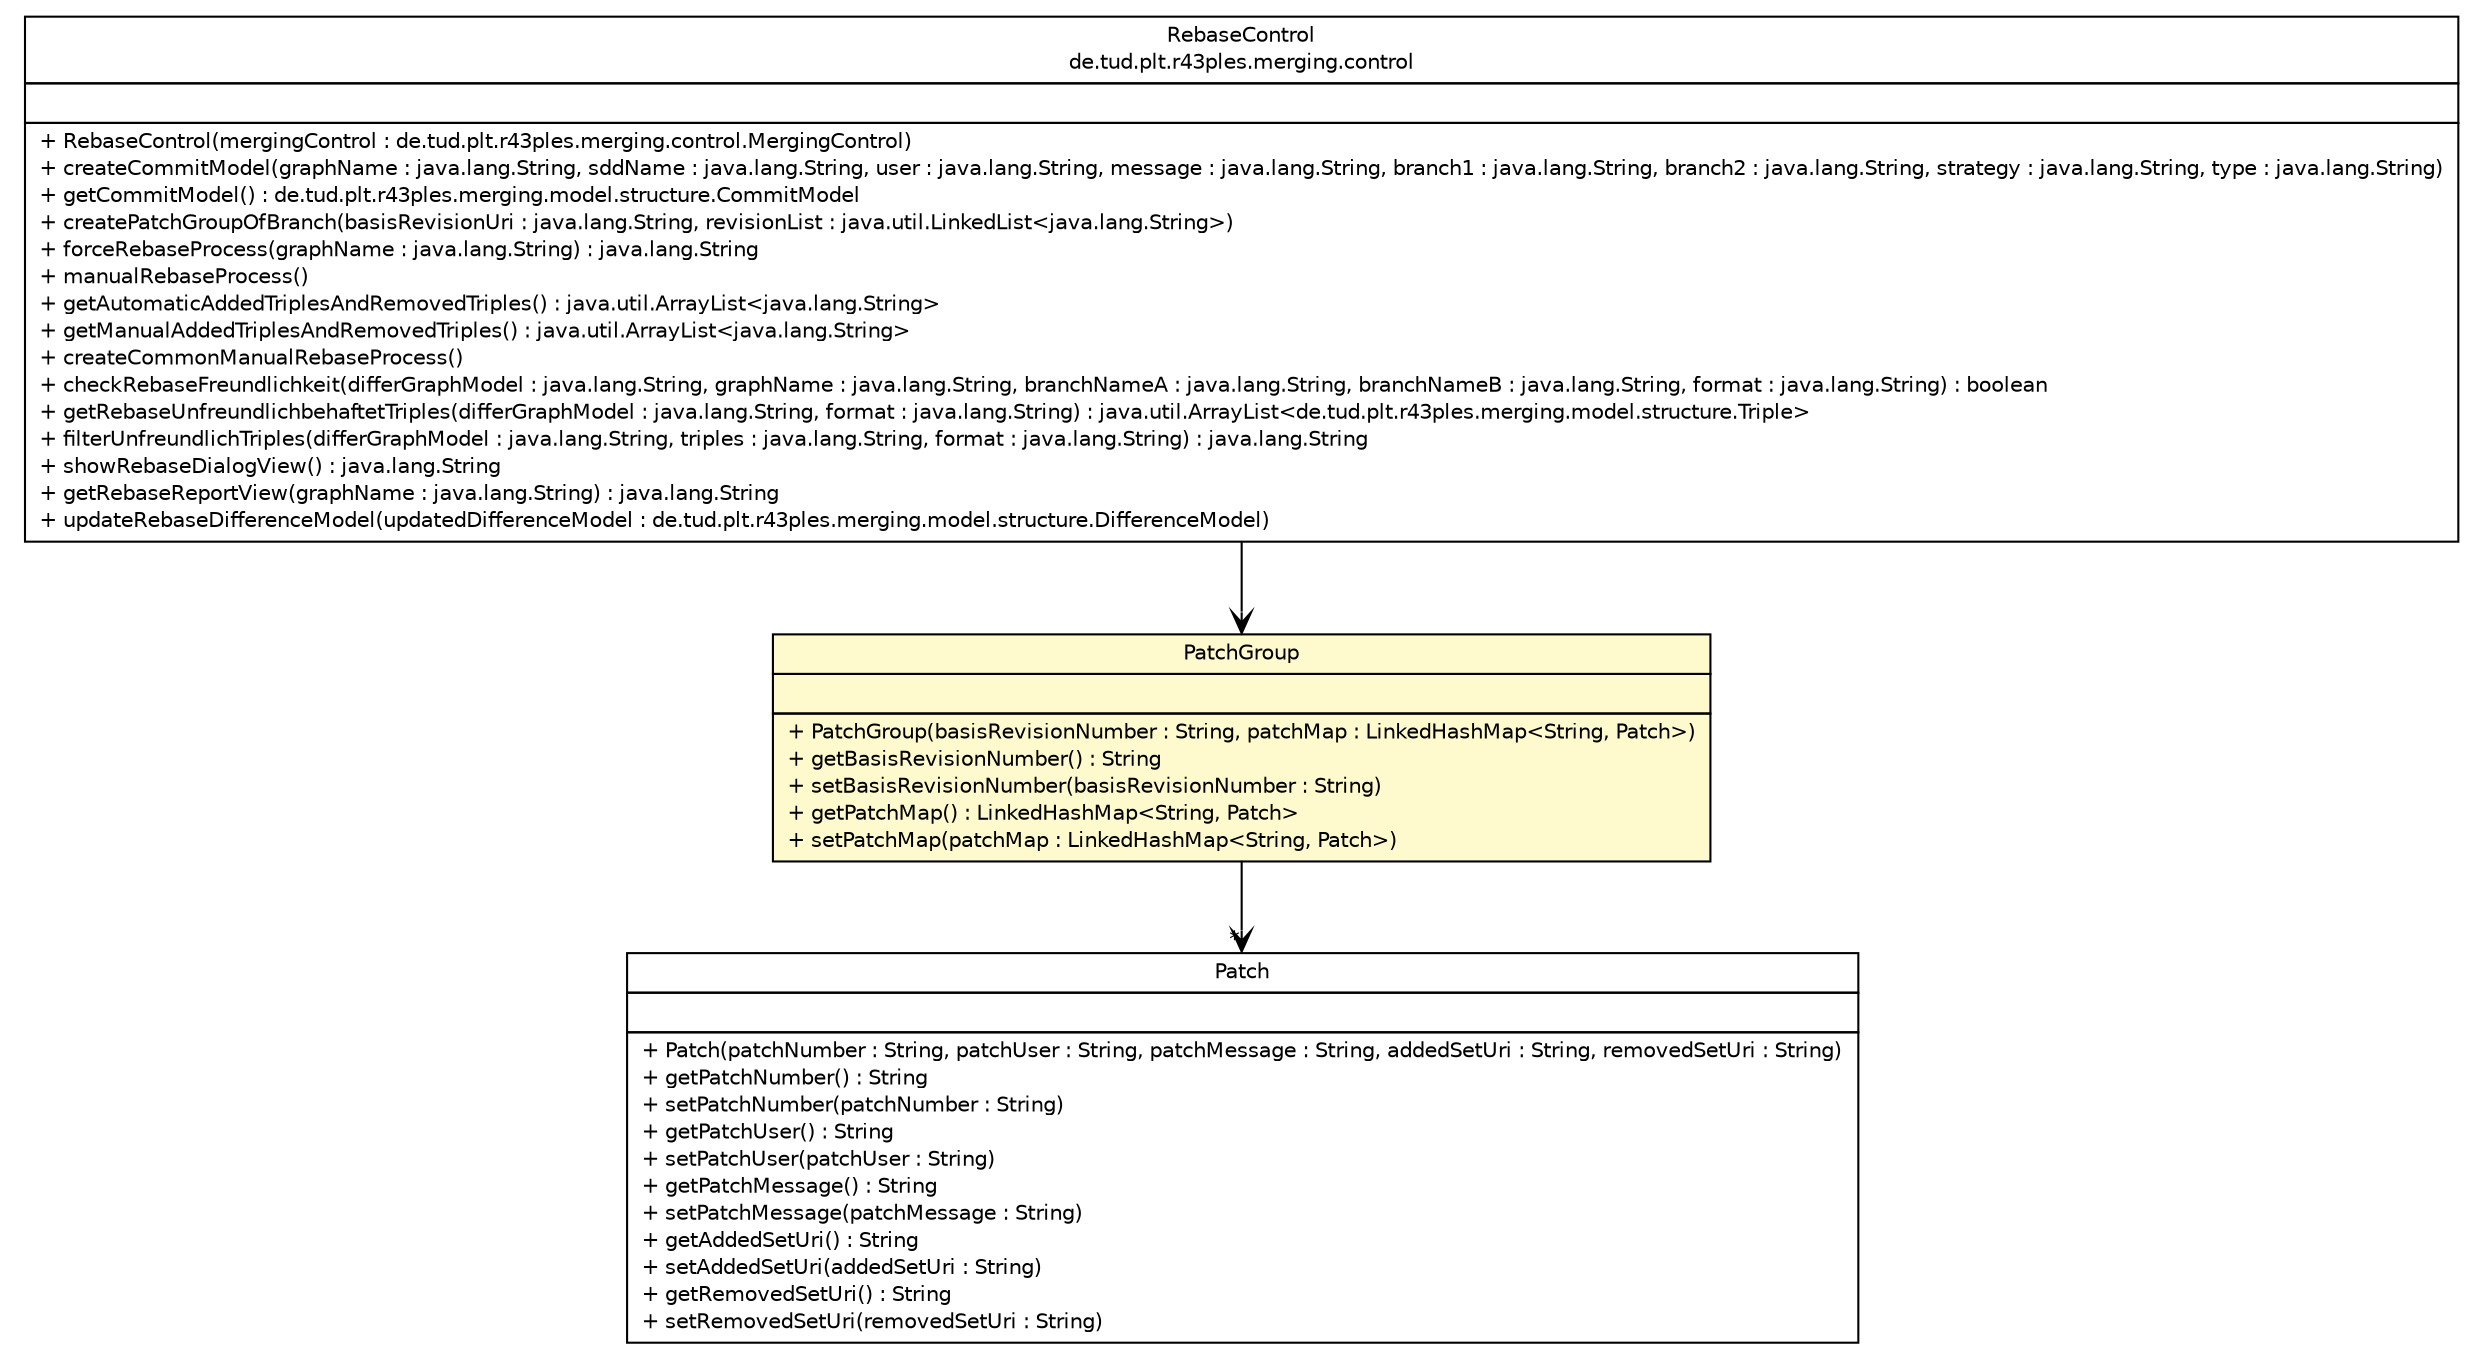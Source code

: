 #!/usr/local/bin/dot
#
# Class diagram 
# Generated by UMLGraph version R5_6-24-gf6e263 (http://www.umlgraph.org/)
#

digraph G {
	edge [fontname="Helvetica",fontsize=10,labelfontname="Helvetica",labelfontsize=10];
	node [fontname="Helvetica",fontsize=10,shape=plaintext];
	nodesep=0.25;
	ranksep=0.5;
	// de.tud.plt.r43ples.merging.model.structure.Patch
	c3661 [label=<<table title="de.tud.plt.r43ples.merging.model.structure.Patch" border="0" cellborder="1" cellspacing="0" cellpadding="2" port="p" href="./Patch.html">
		<tr><td><table border="0" cellspacing="0" cellpadding="1">
<tr><td align="center" balign="center"> Patch </td></tr>
		</table></td></tr>
		<tr><td><table border="0" cellspacing="0" cellpadding="1">
<tr><td align="left" balign="left">  </td></tr>
		</table></td></tr>
		<tr><td><table border="0" cellspacing="0" cellpadding="1">
<tr><td align="left" balign="left"> + Patch(patchNumber : String, patchUser : String, patchMessage : String, addedSetUri : String, removedSetUri : String) </td></tr>
<tr><td align="left" balign="left"> + getPatchNumber() : String </td></tr>
<tr><td align="left" balign="left"> + setPatchNumber(patchNumber : String) </td></tr>
<tr><td align="left" balign="left"> + getPatchUser() : String </td></tr>
<tr><td align="left" balign="left"> + setPatchUser(patchUser : String) </td></tr>
<tr><td align="left" balign="left"> + getPatchMessage() : String </td></tr>
<tr><td align="left" balign="left"> + setPatchMessage(patchMessage : String) </td></tr>
<tr><td align="left" balign="left"> + getAddedSetUri() : String </td></tr>
<tr><td align="left" balign="left"> + setAddedSetUri(addedSetUri : String) </td></tr>
<tr><td align="left" balign="left"> + getRemovedSetUri() : String </td></tr>
<tr><td align="left" balign="left"> + setRemovedSetUri(removedSetUri : String) </td></tr>
		</table></td></tr>
		</table>>, URL="./Patch.html", fontname="Helvetica", fontcolor="black", fontsize=10.0];
	// de.tud.plt.r43ples.merging.model.structure.PatchGroup
	c3662 [label=<<table title="de.tud.plt.r43ples.merging.model.structure.PatchGroup" border="0" cellborder="1" cellspacing="0" cellpadding="2" port="p" bgcolor="lemonChiffon" href="./PatchGroup.html">
		<tr><td><table border="0" cellspacing="0" cellpadding="1">
<tr><td align="center" balign="center"> PatchGroup </td></tr>
		</table></td></tr>
		<tr><td><table border="0" cellspacing="0" cellpadding="1">
<tr><td align="left" balign="left">  </td></tr>
		</table></td></tr>
		<tr><td><table border="0" cellspacing="0" cellpadding="1">
<tr><td align="left" balign="left"> + PatchGroup(basisRevisionNumber : String, patchMap : LinkedHashMap&lt;String, Patch&gt;) </td></tr>
<tr><td align="left" balign="left"> + getBasisRevisionNumber() : String </td></tr>
<tr><td align="left" balign="left"> + setBasisRevisionNumber(basisRevisionNumber : String) </td></tr>
<tr><td align="left" balign="left"> + getPatchMap() : LinkedHashMap&lt;String, Patch&gt; </td></tr>
<tr><td align="left" balign="left"> + setPatchMap(patchMap : LinkedHashMap&lt;String, Patch&gt;) </td></tr>
		</table></td></tr>
		</table>>, URL="./PatchGroup.html", fontname="Helvetica", fontcolor="black", fontsize=10.0];
	// de.tud.plt.r43ples.merging.control.RebaseControl
	c3679 [label=<<table title="de.tud.plt.r43ples.merging.control.RebaseControl" border="0" cellborder="1" cellspacing="0" cellpadding="2" port="p" href="../../control/RebaseControl.html">
		<tr><td><table border="0" cellspacing="0" cellpadding="1">
<tr><td align="center" balign="center"> RebaseControl </td></tr>
<tr><td align="center" balign="center"> de.tud.plt.r43ples.merging.control </td></tr>
		</table></td></tr>
		<tr><td><table border="0" cellspacing="0" cellpadding="1">
<tr><td align="left" balign="left">  </td></tr>
		</table></td></tr>
		<tr><td><table border="0" cellspacing="0" cellpadding="1">
<tr><td align="left" balign="left"> + RebaseControl(mergingControl : de.tud.plt.r43ples.merging.control.MergingControl) </td></tr>
<tr><td align="left" balign="left"> + createCommitModel(graphName : java.lang.String, sddName : java.lang.String, user : java.lang.String, message : java.lang.String, branch1 : java.lang.String, branch2 : java.lang.String, strategy : java.lang.String, type : java.lang.String) </td></tr>
<tr><td align="left" balign="left"> + getCommitModel() : de.tud.plt.r43ples.merging.model.structure.CommitModel </td></tr>
<tr><td align="left" balign="left"> + createPatchGroupOfBranch(basisRevisionUri : java.lang.String, revisionList : java.util.LinkedList&lt;java.lang.String&gt;) </td></tr>
<tr><td align="left" balign="left"> + forceRebaseProcess(graphName : java.lang.String) : java.lang.String </td></tr>
<tr><td align="left" balign="left"> + manualRebaseProcess() </td></tr>
<tr><td align="left" balign="left"> + getAutomaticAddedTriplesAndRemovedTriples() : java.util.ArrayList&lt;java.lang.String&gt; </td></tr>
<tr><td align="left" balign="left"> + getManualAddedTriplesAndRemovedTriples() : java.util.ArrayList&lt;java.lang.String&gt; </td></tr>
<tr><td align="left" balign="left"> + createCommonManualRebaseProcess() </td></tr>
<tr><td align="left" balign="left"> + checkRebaseFreundlichkeit(differGraphModel : java.lang.String, graphName : java.lang.String, branchNameA : java.lang.String, branchNameB : java.lang.String, format : java.lang.String) : boolean </td></tr>
<tr><td align="left" balign="left"> + getRebaseUnfreundlichbehaftetTriples(differGraphModel : java.lang.String, format : java.lang.String) : java.util.ArrayList&lt;de.tud.plt.r43ples.merging.model.structure.Triple&gt; </td></tr>
<tr><td align="left" balign="left"> + filterUnfreundlichTriples(differGraphModel : java.lang.String, triples : java.lang.String, format : java.lang.String) : java.lang.String </td></tr>
<tr><td align="left" balign="left"> + showRebaseDialogView() : java.lang.String </td></tr>
<tr><td align="left" balign="left"> + getRebaseReportView(graphName : java.lang.String) : java.lang.String </td></tr>
<tr><td align="left" balign="left"> + updateRebaseDifferenceModel(updatedDifferenceModel : de.tud.plt.r43ples.merging.model.structure.DifferenceModel) </td></tr>
		</table></td></tr>
		</table>>, URL="../../control/RebaseControl.html", fontname="Helvetica", fontcolor="black", fontsize=10.0];
	// de.tud.plt.r43ples.merging.model.structure.PatchGroup NAVASSOC de.tud.plt.r43ples.merging.model.structure.Patch
	c3662:p -> c3661:p [taillabel="", label="", headlabel="*", fontname="Helvetica", fontcolor="black", fontsize=10.0, color="black", arrowhead=open];
	// de.tud.plt.r43ples.merging.control.RebaseControl NAVASSOC de.tud.plt.r43ples.merging.model.structure.PatchGroup
	c3679:p -> c3662:p [taillabel="", label="", headlabel="", fontname="Helvetica", fontcolor="black", fontsize=10.0, color="black", arrowhead=open];
}

